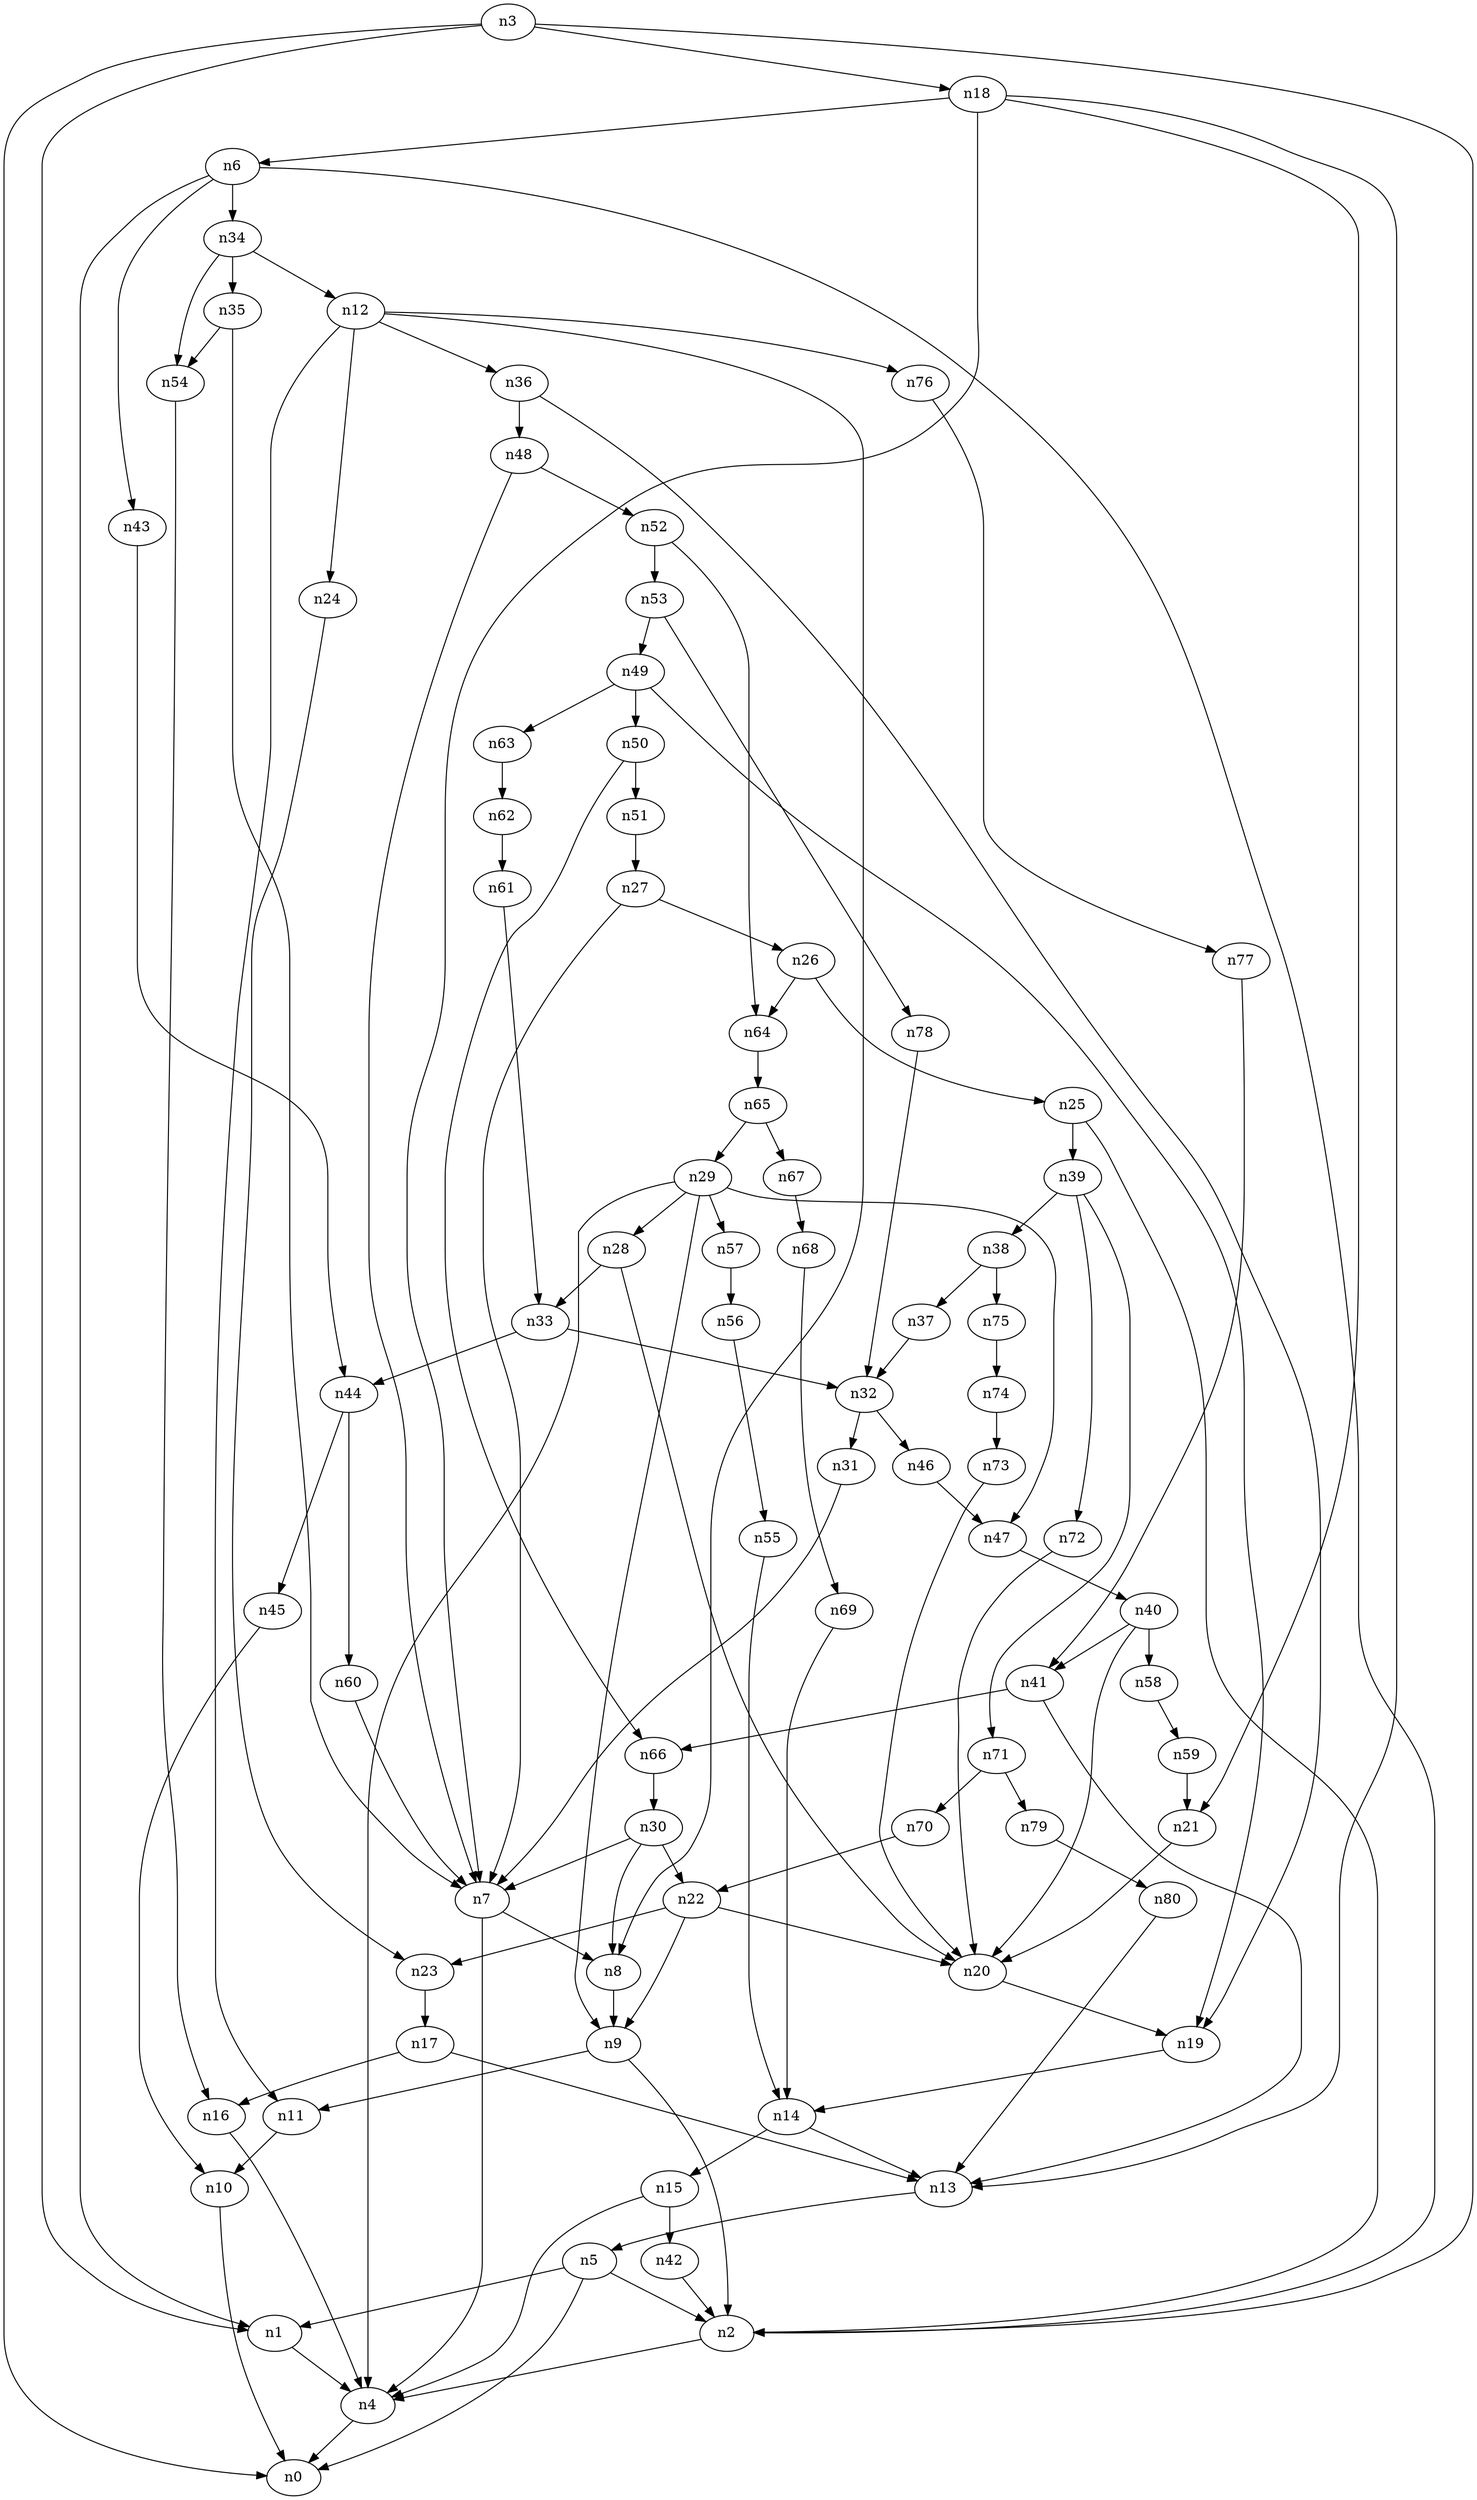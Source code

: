 digraph G {
	n1 -> n4	 [_graphml_id=e4];
	n2 -> n4	 [_graphml_id=e7];
	n3 -> n0	 [_graphml_id=e0];
	n3 -> n1	 [_graphml_id=e3];
	n3 -> n2	 [_graphml_id=e6];
	n3 -> n18	 [_graphml_id=e59];
	n4 -> n0	 [_graphml_id=e1];
	n5 -> n0	 [_graphml_id=e2];
	n5 -> n1	 [_graphml_id=e5];
	n5 -> n2	 [_graphml_id=e8];
	n6 -> n1	 [_graphml_id=e9];
	n6 -> n2	 [_graphml_id=e10];
	n6 -> n34	 [_graphml_id=e54];
	n6 -> n43	 [_graphml_id=e70];
	n7 -> n4	 [_graphml_id=e11];
	n7 -> n8	 [_graphml_id=e12];
	n8 -> n9	 [_graphml_id=e13];
	n9 -> n2	 [_graphml_id=e14];
	n9 -> n11	 [_graphml_id=e17];
	n10 -> n0	 [_graphml_id=e15];
	n11 -> n10	 [_graphml_id=e16];
	n12 -> n8	 [_graphml_id=e19];
	n12 -> n11	 [_graphml_id=e18];
	n12 -> n24	 [_graphml_id=e38];
	n12 -> n36	 [_graphml_id=e58];
	n12 -> n76	 [_graphml_id=e124];
	n13 -> n5	 [_graphml_id=e20];
	n14 -> n13	 [_graphml_id=e21];
	n14 -> n15	 [_graphml_id=e22];
	n15 -> n4	 [_graphml_id=e23];
	n15 -> n42	 [_graphml_id=e67];
	n16 -> n4	 [_graphml_id=e24];
	n17 -> n13	 [_graphml_id=e26];
	n17 -> n16	 [_graphml_id=e25];
	n18 -> n6	 [_graphml_id=e28];
	n18 -> n7	 [_graphml_id=e27];
	n18 -> n13	 [_graphml_id=e29];
	n18 -> n21	 [_graphml_id=e33];
	n19 -> n14	 [_graphml_id=e30];
	n20 -> n19	 [_graphml_id=e31];
	n21 -> n20	 [_graphml_id=e32];
	n22 -> n9	 [_graphml_id=e39];
	n22 -> n20	 [_graphml_id=e34];
	n22 -> n23	 [_graphml_id=e35];
	n23 -> n17	 [_graphml_id=e36];
	n24 -> n23	 [_graphml_id=e37];
	n25 -> n2	 [_graphml_id=e40];
	n25 -> n39	 [_graphml_id=e63];
	n26 -> n25	 [_graphml_id=e41];
	n26 -> n64	 [_graphml_id=e119];
	n27 -> n7	 [_graphml_id=e43];
	n27 -> n26	 [_graphml_id=e42];
	n28 -> n20	 [_graphml_id=e44];
	n28 -> n33	 [_graphml_id=e53];
	n29 -> n4	 [_graphml_id=e49];
	n29 -> n9	 [_graphml_id=e46];
	n29 -> n28	 [_graphml_id=e45];
	n29 -> n47	 [_graphml_id=e76];
	n29 -> n57	 [_graphml_id=e93];
	n30 -> n7	 [_graphml_id=e47];
	n30 -> n8	 [_graphml_id=e89];
	n30 -> n22	 [_graphml_id=e48];
	n31 -> n7	 [_graphml_id=e50];
	n32 -> n31	 [_graphml_id=e51];
	n32 -> n46	 [_graphml_id=e74];
	n33 -> n32	 [_graphml_id=e52];
	n33 -> n44	 [_graphml_id=e99];
	n34 -> n12	 [_graphml_id=e69];
	n34 -> n35	 [_graphml_id=e55];
	n34 -> n54	 [_graphml_id=e129];
	n35 -> n7	 [_graphml_id=e56];
	n35 -> n54	 [_graphml_id=e87];
	n36 -> n19	 [_graphml_id=e57];
	n36 -> n48	 [_graphml_id=e78];
	n37 -> n32	 [_graphml_id=e60];
	n38 -> n37	 [_graphml_id=e61];
	n38 -> n75	 [_graphml_id=e123];
	n39 -> n38	 [_graphml_id=e62];
	n39 -> n71	 [_graphml_id=e116];
	n39 -> n72	 [_graphml_id=e117];
	n40 -> n20	 [_graphml_id=e64];
	n40 -> n41	 [_graphml_id=e65];
	n40 -> n58	 [_graphml_id=e94];
	n41 -> n13	 [_graphml_id=e66];
	n41 -> n66	 [_graphml_id=e107];
	n42 -> n2	 [_graphml_id=e68];
	n43 -> n44	 [_graphml_id=e71];
	n44 -> n45	 [_graphml_id=e72];
	n44 -> n60	 [_graphml_id=e98];
	n45 -> n10	 [_graphml_id=e73];
	n46 -> n47	 [_graphml_id=e75];
	n47 -> n40	 [_graphml_id=e79];
	n48 -> n7	 [_graphml_id=e77];
	n48 -> n52	 [_graphml_id=e84];
	n49 -> n19	 [_graphml_id=e80];
	n49 -> n50	 [_graphml_id=e81];
	n49 -> n63	 [_graphml_id=e103];
	n50 -> n51	 [_graphml_id=e82];
	n50 -> n66	 [_graphml_id=e109];
	n51 -> n27	 [_graphml_id=e83];
	n52 -> n53	 [_graphml_id=e85];
	n52 -> n64	 [_graphml_id=e104];
	n53 -> n49	 [_graphml_id=e86];
	n53 -> n78	 [_graphml_id=e127];
	n54 -> n16	 [_graphml_id=e88];
	n55 -> n14	 [_graphml_id=e90];
	n56 -> n55	 [_graphml_id=e91];
	n57 -> n56	 [_graphml_id=e92];
	n58 -> n59	 [_graphml_id=e95];
	n59 -> n21	 [_graphml_id=e96];
	n60 -> n7	 [_graphml_id=e97];
	n61 -> n33	 [_graphml_id=e100];
	n62 -> n61	 [_graphml_id=e101];
	n63 -> n62	 [_graphml_id=e102];
	n64 -> n65	 [_graphml_id=e105];
	n65 -> n29	 [_graphml_id=e106];
	n65 -> n67	 [_graphml_id=e110];
	n66 -> n30	 [_graphml_id=e108];
	n67 -> n68	 [_graphml_id=e111];
	n68 -> n69	 [_graphml_id=e112];
	n69 -> n14	 [_graphml_id=e113];
	n70 -> n22	 [_graphml_id=e114];
	n71 -> n70	 [_graphml_id=e115];
	n71 -> n79	 [_graphml_id=e130];
	n72 -> n20	 [_graphml_id=e118];
	n73 -> n20	 [_graphml_id=e120];
	n74 -> n73	 [_graphml_id=e121];
	n75 -> n74	 [_graphml_id=e122];
	n76 -> n77	 [_graphml_id=e125];
	n77 -> n41	 [_graphml_id=e126];
	n78 -> n32	 [_graphml_id=e128];
	n79 -> n80	 [_graphml_id=e131];
	n80 -> n13	 [_graphml_id=e132];
}
